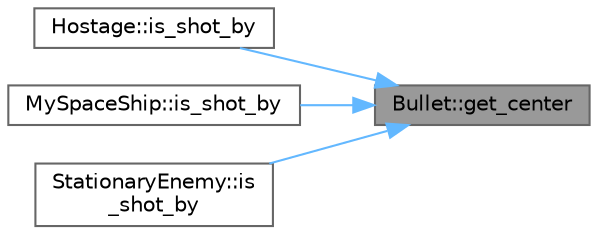 digraph "Bullet::get_center"
{
 // LATEX_PDF_SIZE
  bgcolor="transparent";
  edge [fontname=Helvetica,fontsize=10,labelfontname=Helvetica,labelfontsize=10];
  node [fontname=Helvetica,fontsize=10,shape=box,height=0.2,width=0.4];
  rankdir="RL";
  Node1 [id="Node000001",label="Bullet::get_center",height=0.2,width=0.4,color="gray40", fillcolor="grey60", style="filled", fontcolor="black",tooltip=" "];
  Node1 -> Node2 [id="edge1_Node000001_Node000002",dir="back",color="steelblue1",style="solid",tooltip=" "];
  Node2 [id="Node000002",label="Hostage::is_shot_by",height=0.2,width=0.4,color="grey40", fillcolor="white", style="filled",URL="$class_hostage.html#a0f03afa558cde6e9dd069a867e2ddb12",tooltip=" "];
  Node1 -> Node3 [id="edge2_Node000001_Node000003",dir="back",color="steelblue1",style="solid",tooltip=" "];
  Node3 [id="Node000003",label="MySpaceShip::is_shot_by",height=0.2,width=0.4,color="grey40", fillcolor="white", style="filled",URL="$class_my_space_ship.html#abc33e658d5ba52943a7f5e90e1dd2e19",tooltip=" "];
  Node1 -> Node4 [id="edge3_Node000001_Node000004",dir="back",color="steelblue1",style="solid",tooltip=" "];
  Node4 [id="Node000004",label="StationaryEnemy::is\l_shot_by",height=0.2,width=0.4,color="grey40", fillcolor="white", style="filled",URL="$class_stationary_enemy.html#a080931b9bafbfcb9b49768200b05526c",tooltip=" "];
}

